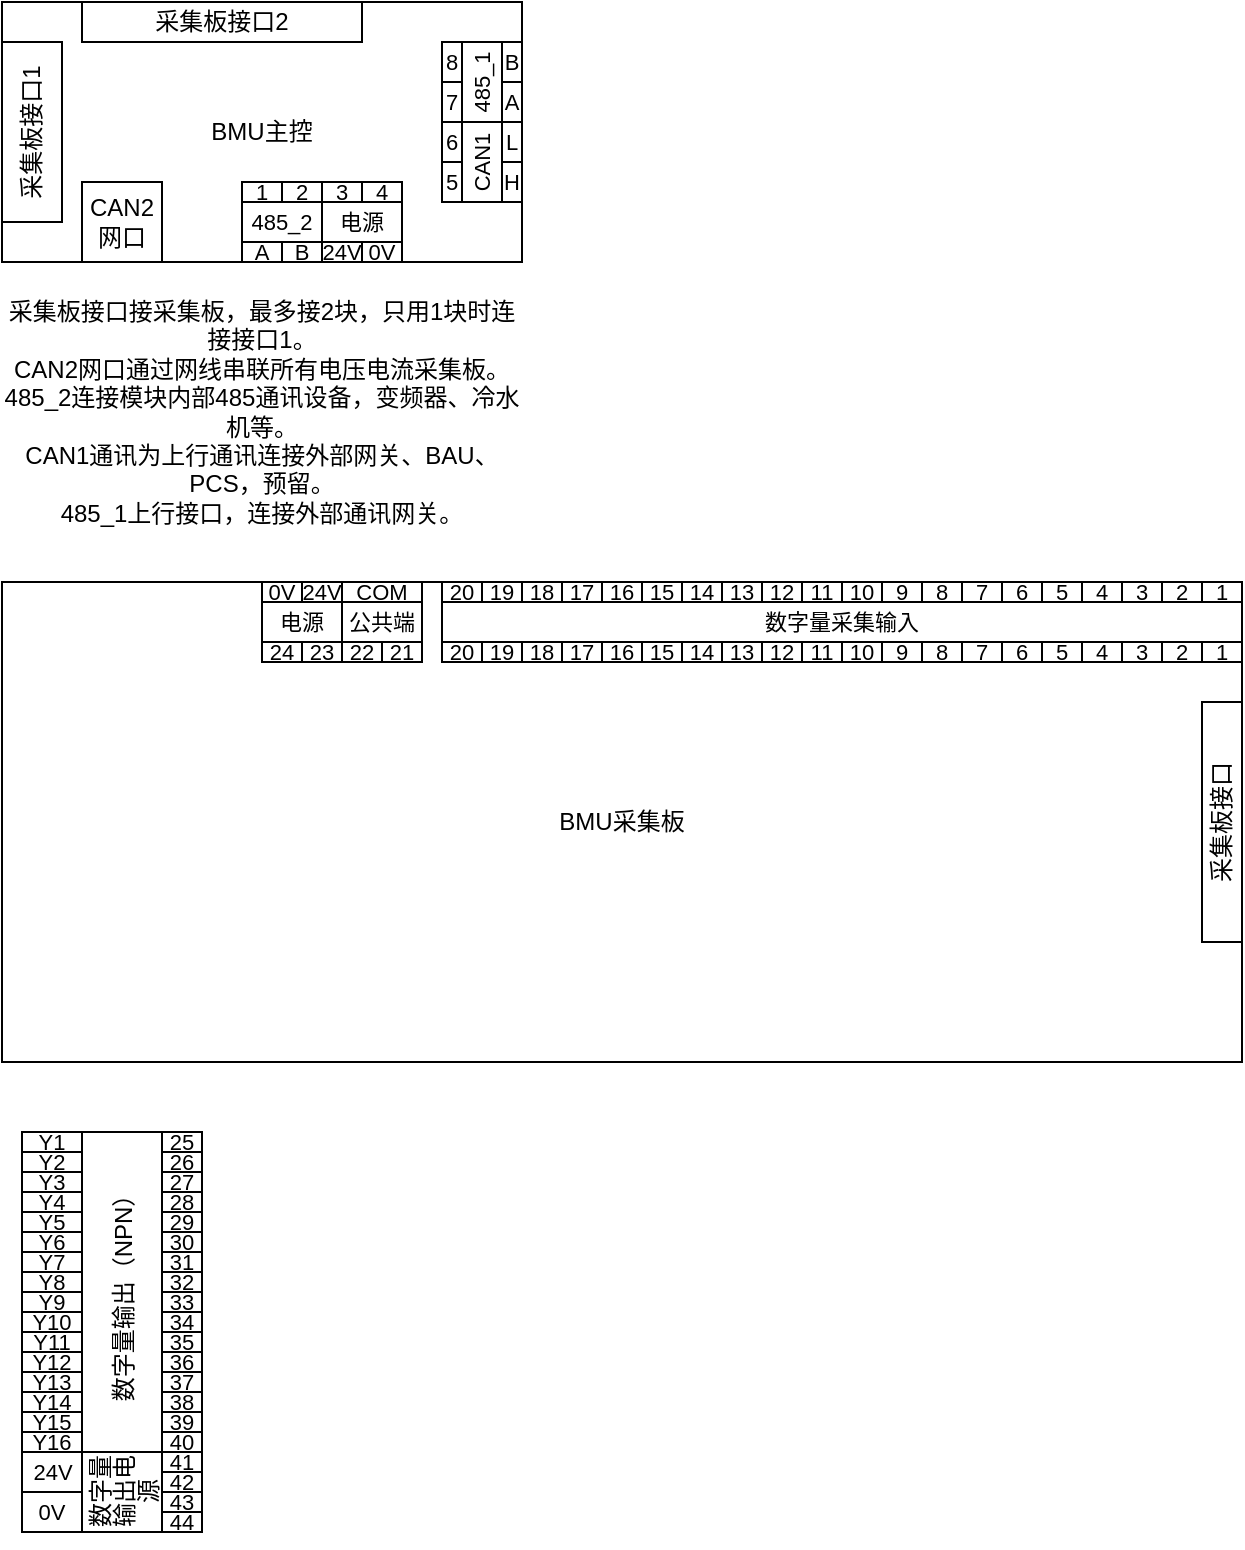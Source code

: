 <mxfile version="21.6.8" type="github">
  <diagram name="第 1 页" id="vHNizKL9Y82_c_2R3YAB">
    <mxGraphModel dx="328" dy="174" grid="1" gridSize="10" guides="1" tooltips="1" connect="1" arrows="1" fold="1" page="1" pageScale="1" pageWidth="827" pageHeight="1169" math="0" shadow="0">
      <root>
        <mxCell id="0" />
        <mxCell id="1" parent="0" />
        <mxCell id="wkE--7n2eSdFaFKRiEd0-43" value="BMU采集板" style="rounded=0;whiteSpace=wrap;html=1;" vertex="1" parent="1">
          <mxGeometry x="30" y="310" width="620" height="240" as="geometry" />
        </mxCell>
        <mxCell id="wkE--7n2eSdFaFKRiEd0-44" value="采集板接口" style="rounded=0;whiteSpace=wrap;html=1;verticalAlign=middle;horizontal=0;align=center;fontFamily=Helvetica;" vertex="1" parent="1">
          <mxGeometry x="630" y="370" width="20" height="120" as="geometry" />
        </mxCell>
        <mxCell id="wkE--7n2eSdFaFKRiEd0-46" value="&lt;p style=&quot;line-height: 100%;&quot;&gt;&lt;font style=&quot;font-size: 11px;&quot;&gt;1&lt;/font&gt;&lt;/p&gt;" style="rounded=0;whiteSpace=wrap;html=1;fontSize=8;" vertex="1" parent="1">
          <mxGeometry x="630" y="340" width="20" height="10" as="geometry" />
        </mxCell>
        <mxCell id="wkE--7n2eSdFaFKRiEd0-48" value="&lt;p style=&quot;line-height: 100%;&quot;&gt;&lt;font style=&quot;font-size: 11px;&quot;&gt;2&lt;/font&gt;&lt;/p&gt;" style="rounded=0;whiteSpace=wrap;html=1;fontSize=8;" vertex="1" parent="1">
          <mxGeometry x="610" y="340" width="20" height="10" as="geometry" />
        </mxCell>
        <mxCell id="wkE--7n2eSdFaFKRiEd0-51" value="&lt;p style=&quot;line-height: 100%;&quot;&gt;&lt;font style=&quot;font-size: 11px;&quot;&gt;3&lt;/font&gt;&lt;/p&gt;" style="rounded=0;whiteSpace=wrap;html=1;fontSize=8;" vertex="1" parent="1">
          <mxGeometry x="590" y="340" width="20" height="10" as="geometry" />
        </mxCell>
        <mxCell id="wkE--7n2eSdFaFKRiEd0-53" value="&lt;p style=&quot;line-height: 100%;&quot;&gt;&lt;font style=&quot;font-size: 11px;&quot;&gt;4&lt;/font&gt;&lt;/p&gt;" style="rounded=0;whiteSpace=wrap;html=1;fontSize=8;" vertex="1" parent="1">
          <mxGeometry x="570" y="340" width="20" height="10" as="geometry" />
        </mxCell>
        <mxCell id="wkE--7n2eSdFaFKRiEd0-56" value="&lt;p style=&quot;line-height: 100%;&quot;&gt;&lt;font style=&quot;font-size: 11px;&quot;&gt;数字量采集输入&lt;/font&gt;&lt;/p&gt;" style="rounded=0;whiteSpace=wrap;html=1;fontSize=8;" vertex="1" parent="1">
          <mxGeometry x="250" y="320" width="400" height="20" as="geometry" />
        </mxCell>
        <mxCell id="wkE--7n2eSdFaFKRiEd0-57" value="&lt;p style=&quot;line-height: 100%;&quot;&gt;&lt;font style=&quot;font-size: 11px;&quot;&gt;5&lt;/font&gt;&lt;/p&gt;" style="rounded=0;whiteSpace=wrap;html=1;fontSize=8;" vertex="1" parent="1">
          <mxGeometry x="550" y="340" width="20" height="10" as="geometry" />
        </mxCell>
        <mxCell id="wkE--7n2eSdFaFKRiEd0-58" value="&lt;p style=&quot;line-height: 100%;&quot;&gt;&lt;font style=&quot;font-size: 11px;&quot;&gt;6&lt;/font&gt;&lt;/p&gt;" style="rounded=0;whiteSpace=wrap;html=1;fontSize=8;" vertex="1" parent="1">
          <mxGeometry x="530" y="340" width="20" height="10" as="geometry" />
        </mxCell>
        <mxCell id="wkE--7n2eSdFaFKRiEd0-59" value="&lt;p style=&quot;line-height: 100%;&quot;&gt;&lt;font style=&quot;font-size: 11px;&quot;&gt;7&lt;/font&gt;&lt;/p&gt;" style="rounded=0;whiteSpace=wrap;html=1;fontSize=8;" vertex="1" parent="1">
          <mxGeometry x="510" y="340" width="20" height="10" as="geometry" />
        </mxCell>
        <mxCell id="wkE--7n2eSdFaFKRiEd0-60" value="&lt;p style=&quot;line-height: 100%;&quot;&gt;&lt;font style=&quot;font-size: 11px;&quot;&gt;8&lt;/font&gt;&lt;/p&gt;" style="rounded=0;whiteSpace=wrap;html=1;fontSize=8;" vertex="1" parent="1">
          <mxGeometry x="490" y="340" width="20" height="10" as="geometry" />
        </mxCell>
        <mxCell id="wkE--7n2eSdFaFKRiEd0-61" value="&lt;p style=&quot;line-height: 100%;&quot;&gt;&lt;font style=&quot;font-size: 11px;&quot;&gt;9&lt;/font&gt;&lt;/p&gt;" style="rounded=0;whiteSpace=wrap;html=1;fontSize=8;" vertex="1" parent="1">
          <mxGeometry x="470" y="340" width="20" height="10" as="geometry" />
        </mxCell>
        <mxCell id="wkE--7n2eSdFaFKRiEd0-62" value="&lt;p style=&quot;line-height: 100%;&quot;&gt;&lt;font style=&quot;font-size: 11px;&quot;&gt;10&lt;/font&gt;&lt;/p&gt;" style="rounded=0;whiteSpace=wrap;html=1;fontSize=8;" vertex="1" parent="1">
          <mxGeometry x="450" y="340" width="20" height="10" as="geometry" />
        </mxCell>
        <mxCell id="wkE--7n2eSdFaFKRiEd0-63" value="&lt;p style=&quot;line-height: 100%;&quot;&gt;&lt;font style=&quot;font-size: 11px;&quot;&gt;11&lt;/font&gt;&lt;/p&gt;" style="rounded=0;whiteSpace=wrap;html=1;fontSize=8;" vertex="1" parent="1">
          <mxGeometry x="430" y="340" width="20" height="10" as="geometry" />
        </mxCell>
        <mxCell id="wkE--7n2eSdFaFKRiEd0-64" value="&lt;p style=&quot;line-height: 100%;&quot;&gt;&lt;font style=&quot;font-size: 11px;&quot;&gt;12&lt;/font&gt;&lt;/p&gt;" style="rounded=0;whiteSpace=wrap;html=1;fontSize=8;" vertex="1" parent="1">
          <mxGeometry x="410" y="340" width="20" height="10" as="geometry" />
        </mxCell>
        <mxCell id="wkE--7n2eSdFaFKRiEd0-65" value="&lt;p style=&quot;line-height: 100%;&quot;&gt;&lt;font style=&quot;font-size: 11px;&quot;&gt;13&lt;/font&gt;&lt;/p&gt;" style="rounded=0;whiteSpace=wrap;html=1;fontSize=8;" vertex="1" parent="1">
          <mxGeometry x="390" y="340" width="20" height="10" as="geometry" />
        </mxCell>
        <mxCell id="wkE--7n2eSdFaFKRiEd0-66" value="&lt;p style=&quot;line-height: 100%;&quot;&gt;&lt;font style=&quot;font-size: 11px;&quot;&gt;14&lt;/font&gt;&lt;/p&gt;" style="rounded=0;whiteSpace=wrap;html=1;fontSize=8;" vertex="1" parent="1">
          <mxGeometry x="370" y="340" width="20" height="10" as="geometry" />
        </mxCell>
        <mxCell id="wkE--7n2eSdFaFKRiEd0-67" value="&lt;p style=&quot;line-height: 100%;&quot;&gt;&lt;font style=&quot;font-size: 11px;&quot;&gt;15&lt;/font&gt;&lt;/p&gt;" style="rounded=0;whiteSpace=wrap;html=1;fontSize=8;" vertex="1" parent="1">
          <mxGeometry x="350" y="340" width="20" height="10" as="geometry" />
        </mxCell>
        <mxCell id="wkE--7n2eSdFaFKRiEd0-68" value="&lt;p style=&quot;line-height: 100%;&quot;&gt;&lt;font style=&quot;font-size: 11px;&quot;&gt;16&lt;/font&gt;&lt;/p&gt;" style="rounded=0;whiteSpace=wrap;html=1;fontSize=8;" vertex="1" parent="1">
          <mxGeometry x="330" y="340" width="20" height="10" as="geometry" />
        </mxCell>
        <mxCell id="wkE--7n2eSdFaFKRiEd0-69" value="&lt;p style=&quot;line-height: 100%;&quot;&gt;&lt;font style=&quot;font-size: 11px;&quot;&gt;17&lt;/font&gt;&lt;/p&gt;" style="rounded=0;whiteSpace=wrap;html=1;fontSize=8;" vertex="1" parent="1">
          <mxGeometry x="310" y="340" width="20" height="10" as="geometry" />
        </mxCell>
        <mxCell id="wkE--7n2eSdFaFKRiEd0-70" value="&lt;p style=&quot;line-height: 100%;&quot;&gt;&lt;font style=&quot;font-size: 11px;&quot;&gt;18&lt;/font&gt;&lt;/p&gt;" style="rounded=0;whiteSpace=wrap;html=1;fontSize=8;" vertex="1" parent="1">
          <mxGeometry x="290" y="340" width="20" height="10" as="geometry" />
        </mxCell>
        <mxCell id="wkE--7n2eSdFaFKRiEd0-71" value="&lt;p style=&quot;line-height: 100%;&quot;&gt;&lt;font style=&quot;font-size: 11px;&quot;&gt;19&lt;/font&gt;&lt;/p&gt;" style="rounded=0;whiteSpace=wrap;html=1;fontSize=8;" vertex="1" parent="1">
          <mxGeometry x="270" y="340" width="20" height="10" as="geometry" />
        </mxCell>
        <mxCell id="wkE--7n2eSdFaFKRiEd0-72" value="&lt;p style=&quot;line-height: 100%;&quot;&gt;&lt;font style=&quot;font-size: 11px;&quot;&gt;20&lt;/font&gt;&lt;/p&gt;" style="rounded=0;whiteSpace=wrap;html=1;fontSize=8;" vertex="1" parent="1">
          <mxGeometry x="250" y="340" width="20" height="10" as="geometry" />
        </mxCell>
        <mxCell id="wkE--7n2eSdFaFKRiEd0-76" value="&lt;p style=&quot;line-height: 100%;&quot;&gt;&lt;font style=&quot;font-size: 11px;&quot;&gt;1&lt;/font&gt;&lt;/p&gt;" style="rounded=0;whiteSpace=wrap;html=1;fontSize=8;" vertex="1" parent="1">
          <mxGeometry x="630" y="310" width="20" height="10" as="geometry" />
        </mxCell>
        <mxCell id="wkE--7n2eSdFaFKRiEd0-77" value="&lt;p style=&quot;line-height: 100%;&quot;&gt;&lt;font style=&quot;font-size: 11px;&quot;&gt;2&lt;/font&gt;&lt;/p&gt;" style="rounded=0;whiteSpace=wrap;html=1;fontSize=8;" vertex="1" parent="1">
          <mxGeometry x="610" y="310" width="20" height="10" as="geometry" />
        </mxCell>
        <mxCell id="wkE--7n2eSdFaFKRiEd0-78" value="&lt;p style=&quot;line-height: 100%;&quot;&gt;&lt;font style=&quot;font-size: 11px;&quot;&gt;3&lt;/font&gt;&lt;/p&gt;" style="rounded=0;whiteSpace=wrap;html=1;fontSize=8;" vertex="1" parent="1">
          <mxGeometry x="590" y="310" width="20" height="10" as="geometry" />
        </mxCell>
        <mxCell id="wkE--7n2eSdFaFKRiEd0-79" value="&lt;p style=&quot;line-height: 100%;&quot;&gt;&lt;font style=&quot;font-size: 11px;&quot;&gt;4&lt;/font&gt;&lt;/p&gt;" style="rounded=0;whiteSpace=wrap;html=1;fontSize=8;" vertex="1" parent="1">
          <mxGeometry x="570" y="310" width="20" height="10" as="geometry" />
        </mxCell>
        <mxCell id="wkE--7n2eSdFaFKRiEd0-80" value="&lt;p style=&quot;line-height: 100%;&quot;&gt;&lt;font style=&quot;font-size: 11px;&quot;&gt;5&lt;/font&gt;&lt;/p&gt;" style="rounded=0;whiteSpace=wrap;html=1;fontSize=8;" vertex="1" parent="1">
          <mxGeometry x="550" y="310" width="20" height="10" as="geometry" />
        </mxCell>
        <mxCell id="wkE--7n2eSdFaFKRiEd0-81" value="&lt;p style=&quot;line-height: 100%;&quot;&gt;&lt;font style=&quot;font-size: 11px;&quot;&gt;6&lt;/font&gt;&lt;/p&gt;" style="rounded=0;whiteSpace=wrap;html=1;fontSize=8;" vertex="1" parent="1">
          <mxGeometry x="530" y="310" width="20" height="10" as="geometry" />
        </mxCell>
        <mxCell id="wkE--7n2eSdFaFKRiEd0-82" value="&lt;p style=&quot;line-height: 100%;&quot;&gt;&lt;font style=&quot;font-size: 11px;&quot;&gt;7&lt;/font&gt;&lt;/p&gt;" style="rounded=0;whiteSpace=wrap;html=1;fontSize=8;" vertex="1" parent="1">
          <mxGeometry x="510" y="310" width="20" height="10" as="geometry" />
        </mxCell>
        <mxCell id="wkE--7n2eSdFaFKRiEd0-83" value="&lt;p style=&quot;line-height: 100%;&quot;&gt;&lt;font style=&quot;font-size: 11px;&quot;&gt;8&lt;/font&gt;&lt;/p&gt;" style="rounded=0;whiteSpace=wrap;html=1;fontSize=8;" vertex="1" parent="1">
          <mxGeometry x="490" y="310" width="20" height="10" as="geometry" />
        </mxCell>
        <mxCell id="wkE--7n2eSdFaFKRiEd0-84" value="&lt;p style=&quot;line-height: 100%;&quot;&gt;&lt;font style=&quot;font-size: 11px;&quot;&gt;9&lt;/font&gt;&lt;/p&gt;" style="rounded=0;whiteSpace=wrap;html=1;fontSize=8;" vertex="1" parent="1">
          <mxGeometry x="470" y="310" width="20" height="10" as="geometry" />
        </mxCell>
        <mxCell id="wkE--7n2eSdFaFKRiEd0-85" value="&lt;p style=&quot;line-height: 100%;&quot;&gt;&lt;font style=&quot;font-size: 11px;&quot;&gt;10&lt;/font&gt;&lt;/p&gt;" style="rounded=0;whiteSpace=wrap;html=1;fontSize=8;" vertex="1" parent="1">
          <mxGeometry x="450" y="310" width="20" height="10" as="geometry" />
        </mxCell>
        <mxCell id="wkE--7n2eSdFaFKRiEd0-86" value="&lt;p style=&quot;line-height: 100%;&quot;&gt;&lt;font style=&quot;font-size: 11px;&quot;&gt;11&lt;/font&gt;&lt;/p&gt;" style="rounded=0;whiteSpace=wrap;html=1;fontSize=8;" vertex="1" parent="1">
          <mxGeometry x="430" y="310" width="20" height="10" as="geometry" />
        </mxCell>
        <mxCell id="wkE--7n2eSdFaFKRiEd0-87" value="&lt;p style=&quot;line-height: 100%;&quot;&gt;&lt;font style=&quot;font-size: 11px;&quot;&gt;12&lt;/font&gt;&lt;/p&gt;" style="rounded=0;whiteSpace=wrap;html=1;fontSize=8;" vertex="1" parent="1">
          <mxGeometry x="410" y="310" width="20" height="10" as="geometry" />
        </mxCell>
        <mxCell id="wkE--7n2eSdFaFKRiEd0-88" value="&lt;p style=&quot;line-height: 100%;&quot;&gt;&lt;font style=&quot;font-size: 11px;&quot;&gt;13&lt;/font&gt;&lt;/p&gt;" style="rounded=0;whiteSpace=wrap;html=1;fontSize=8;" vertex="1" parent="1">
          <mxGeometry x="390" y="310" width="20" height="10" as="geometry" />
        </mxCell>
        <mxCell id="wkE--7n2eSdFaFKRiEd0-89" value="&lt;p style=&quot;line-height: 100%;&quot;&gt;&lt;font style=&quot;font-size: 11px;&quot;&gt;14&lt;/font&gt;&lt;/p&gt;" style="rounded=0;whiteSpace=wrap;html=1;fontSize=8;" vertex="1" parent="1">
          <mxGeometry x="370" y="310" width="20" height="10" as="geometry" />
        </mxCell>
        <mxCell id="wkE--7n2eSdFaFKRiEd0-90" value="&lt;p style=&quot;line-height: 100%;&quot;&gt;&lt;font style=&quot;font-size: 11px;&quot;&gt;15&lt;/font&gt;&lt;/p&gt;" style="rounded=0;whiteSpace=wrap;html=1;fontSize=8;" vertex="1" parent="1">
          <mxGeometry x="350" y="310" width="20" height="10" as="geometry" />
        </mxCell>
        <mxCell id="wkE--7n2eSdFaFKRiEd0-91" value="&lt;p style=&quot;line-height: 100%;&quot;&gt;&lt;font style=&quot;font-size: 11px;&quot;&gt;16&lt;/font&gt;&lt;/p&gt;" style="rounded=0;whiteSpace=wrap;html=1;fontSize=8;" vertex="1" parent="1">
          <mxGeometry x="330" y="310" width="20" height="10" as="geometry" />
        </mxCell>
        <mxCell id="wkE--7n2eSdFaFKRiEd0-92" value="&lt;p style=&quot;line-height: 100%;&quot;&gt;&lt;font style=&quot;font-size: 11px;&quot;&gt;17&lt;/font&gt;&lt;/p&gt;" style="rounded=0;whiteSpace=wrap;html=1;fontSize=8;" vertex="1" parent="1">
          <mxGeometry x="310" y="310" width="20" height="10" as="geometry" />
        </mxCell>
        <mxCell id="wkE--7n2eSdFaFKRiEd0-93" value="&lt;p style=&quot;line-height: 100%;&quot;&gt;&lt;font style=&quot;font-size: 11px;&quot;&gt;18&lt;/font&gt;&lt;/p&gt;" style="rounded=0;whiteSpace=wrap;html=1;fontSize=8;" vertex="1" parent="1">
          <mxGeometry x="290" y="310" width="20" height="10" as="geometry" />
        </mxCell>
        <mxCell id="wkE--7n2eSdFaFKRiEd0-94" value="&lt;p style=&quot;line-height: 100%;&quot;&gt;&lt;font style=&quot;font-size: 11px;&quot;&gt;19&lt;/font&gt;&lt;/p&gt;" style="rounded=0;whiteSpace=wrap;html=1;fontSize=8;" vertex="1" parent="1">
          <mxGeometry x="270" y="310" width="20" height="10" as="geometry" />
        </mxCell>
        <mxCell id="wkE--7n2eSdFaFKRiEd0-95" value="&lt;p style=&quot;line-height: 100%;&quot;&gt;&lt;font style=&quot;font-size: 11px;&quot;&gt;20&lt;/font&gt;&lt;/p&gt;" style="rounded=0;whiteSpace=wrap;html=1;fontSize=8;" vertex="1" parent="1">
          <mxGeometry x="250" y="310" width="20" height="10" as="geometry" />
        </mxCell>
        <mxCell id="wkE--7n2eSdFaFKRiEd0-96" value="&lt;p style=&quot;line-height: 100%;&quot;&gt;&lt;font style=&quot;font-size: 11px;&quot;&gt;21&lt;/font&gt;&lt;/p&gt;" style="rounded=0;whiteSpace=wrap;html=1;fontSize=8;" vertex="1" parent="1">
          <mxGeometry x="220" y="340" width="20" height="10" as="geometry" />
        </mxCell>
        <mxCell id="wkE--7n2eSdFaFKRiEd0-97" value="&lt;p style=&quot;line-height: 100%;&quot;&gt;&lt;font style=&quot;font-size: 11px;&quot;&gt;22&lt;/font&gt;&lt;/p&gt;" style="rounded=0;whiteSpace=wrap;html=1;fontSize=8;" vertex="1" parent="1">
          <mxGeometry x="200" y="340" width="20" height="10" as="geometry" />
        </mxCell>
        <mxCell id="wkE--7n2eSdFaFKRiEd0-98" value="&lt;p style=&quot;line-height: 100%;&quot;&gt;&lt;font style=&quot;font-size: 11px;&quot;&gt;23&lt;/font&gt;&lt;/p&gt;" style="rounded=0;whiteSpace=wrap;html=1;fontSize=8;" vertex="1" parent="1">
          <mxGeometry x="180" y="340" width="20" height="10" as="geometry" />
        </mxCell>
        <mxCell id="wkE--7n2eSdFaFKRiEd0-99" value="&lt;p style=&quot;line-height: 100%;&quot;&gt;&lt;font style=&quot;font-size: 11px;&quot;&gt;24&lt;/font&gt;&lt;/p&gt;" style="rounded=0;whiteSpace=wrap;html=1;fontSize=8;" vertex="1" parent="1">
          <mxGeometry x="160" y="340" width="20" height="10" as="geometry" />
        </mxCell>
        <mxCell id="wkE--7n2eSdFaFKRiEd0-100" value="&lt;p style=&quot;line-height: 100%;&quot;&gt;&lt;font style=&quot;font-size: 11px;&quot;&gt;公共端&lt;/font&gt;&lt;/p&gt;" style="rounded=0;whiteSpace=wrap;html=1;fontSize=8;" vertex="1" parent="1">
          <mxGeometry x="200" y="320" width="40" height="20" as="geometry" />
        </mxCell>
        <mxCell id="wkE--7n2eSdFaFKRiEd0-101" value="&lt;p style=&quot;line-height: 100%;&quot;&gt;&lt;span style=&quot;font-size: 11px;&quot;&gt;COM&lt;/span&gt;&lt;/p&gt;" style="rounded=0;whiteSpace=wrap;html=1;fontSize=8;" vertex="1" parent="1">
          <mxGeometry x="200" y="310" width="40" height="10" as="geometry" />
        </mxCell>
        <mxCell id="wkE--7n2eSdFaFKRiEd0-102" value="&lt;p style=&quot;line-height: 100%;&quot;&gt;&lt;font style=&quot;font-size: 11px;&quot;&gt;电源&lt;/font&gt;&lt;/p&gt;" style="rounded=0;whiteSpace=wrap;html=1;fontSize=8;" vertex="1" parent="1">
          <mxGeometry x="160" y="320" width="40" height="20" as="geometry" />
        </mxCell>
        <mxCell id="wkE--7n2eSdFaFKRiEd0-103" value="&lt;p style=&quot;line-height: 100%;&quot;&gt;&lt;font style=&quot;font-size: 11px;&quot;&gt;24V&lt;/font&gt;&lt;/p&gt;" style="rounded=0;whiteSpace=wrap;html=1;fontSize=8;" vertex="1" parent="1">
          <mxGeometry x="180" y="310" width="20" height="10" as="geometry" />
        </mxCell>
        <mxCell id="wkE--7n2eSdFaFKRiEd0-104" value="&lt;p style=&quot;line-height: 100%;&quot;&gt;&lt;font style=&quot;font-size: 11px;&quot;&gt;0V&lt;/font&gt;&lt;/p&gt;" style="rounded=0;whiteSpace=wrap;html=1;fontSize=8;" vertex="1" parent="1">
          <mxGeometry x="160" y="310" width="20" height="10" as="geometry" />
        </mxCell>
        <mxCell id="wkE--7n2eSdFaFKRiEd0-106" value="BMU主控" style="rounded=0;whiteSpace=wrap;html=1;" vertex="1" parent="1">
          <mxGeometry x="30" y="20" width="260" height="130" as="geometry" />
        </mxCell>
        <mxCell id="wkE--7n2eSdFaFKRiEd0-107" value="采集板接口1" style="rounded=0;whiteSpace=wrap;html=1;verticalAlign=middle;horizontal=0;align=center;fontFamily=Helvetica;" vertex="1" parent="1">
          <mxGeometry x="30" y="40" width="30" height="90" as="geometry" />
        </mxCell>
        <mxCell id="wkE--7n2eSdFaFKRiEd0-108" value="采集板接口2" style="rounded=0;whiteSpace=wrap;html=1;" vertex="1" parent="1">
          <mxGeometry x="70" y="20" width="140" height="20" as="geometry" />
        </mxCell>
        <mxCell id="wkE--7n2eSdFaFKRiEd0-109" value="" style="group" vertex="1" connectable="0" parent="1">
          <mxGeometry x="150" y="110" width="80" height="40" as="geometry" />
        </mxCell>
        <mxCell id="wkE--7n2eSdFaFKRiEd0-110" value="&lt;p style=&quot;line-height: 100%;&quot;&gt;&lt;font style=&quot;font-size: 11px;&quot;&gt;1&lt;/font&gt;&lt;/p&gt;" style="rounded=0;whiteSpace=wrap;html=1;fontSize=8;" vertex="1" parent="wkE--7n2eSdFaFKRiEd0-109">
          <mxGeometry width="20" height="10" as="geometry" />
        </mxCell>
        <mxCell id="wkE--7n2eSdFaFKRiEd0-111" value="&lt;p style=&quot;line-height: 100%;&quot;&gt;&lt;span style=&quot;font-size: 11px;&quot;&gt;485_2&lt;/span&gt;&lt;/p&gt;" style="rounded=0;whiteSpace=wrap;html=1;fontSize=8;horizontal=1;" vertex="1" parent="wkE--7n2eSdFaFKRiEd0-109">
          <mxGeometry y="10" width="40" height="20" as="geometry" />
        </mxCell>
        <mxCell id="wkE--7n2eSdFaFKRiEd0-112" value="&lt;p style=&quot;line-height: 100%;&quot;&gt;&lt;font style=&quot;font-size: 11px;&quot;&gt;2&lt;/font&gt;&lt;/p&gt;" style="rounded=0;whiteSpace=wrap;html=1;fontSize=8;" vertex="1" parent="wkE--7n2eSdFaFKRiEd0-109">
          <mxGeometry x="20" width="20" height="10" as="geometry" />
        </mxCell>
        <mxCell id="wkE--7n2eSdFaFKRiEd0-113" value="&lt;p style=&quot;line-height: 100%;&quot;&gt;&lt;font style=&quot;font-size: 11px;&quot;&gt;A&lt;/font&gt;&lt;/p&gt;" style="rounded=0;whiteSpace=wrap;html=1;fontSize=8;" vertex="1" parent="wkE--7n2eSdFaFKRiEd0-109">
          <mxGeometry y="30" width="20" height="10" as="geometry" />
        </mxCell>
        <mxCell id="wkE--7n2eSdFaFKRiEd0-114" value="&lt;p style=&quot;line-height: 100%;&quot;&gt;&lt;font style=&quot;font-size: 11px;&quot;&gt;B&lt;/font&gt;&lt;/p&gt;" style="rounded=0;whiteSpace=wrap;html=1;fontSize=8;" vertex="1" parent="wkE--7n2eSdFaFKRiEd0-109">
          <mxGeometry x="20" y="30" width="20" height="10" as="geometry" />
        </mxCell>
        <mxCell id="wkE--7n2eSdFaFKRiEd0-115" value="&lt;p style=&quot;line-height: 100%;&quot;&gt;&lt;font style=&quot;font-size: 11px;&quot;&gt;3&lt;/font&gt;&lt;/p&gt;" style="rounded=0;whiteSpace=wrap;html=1;fontSize=8;" vertex="1" parent="wkE--7n2eSdFaFKRiEd0-109">
          <mxGeometry x="40" width="20" height="10" as="geometry" />
        </mxCell>
        <mxCell id="wkE--7n2eSdFaFKRiEd0-116" value="电源" style="rounded=0;whiteSpace=wrap;fontSize=11;horizontal=1;html=1;fillStyle=auto;gradientColor=none;" vertex="1" parent="wkE--7n2eSdFaFKRiEd0-109">
          <mxGeometry x="40" y="10" width="40" height="20" as="geometry" />
        </mxCell>
        <mxCell id="wkE--7n2eSdFaFKRiEd0-117" value="&lt;p style=&quot;line-height: 100%;&quot;&gt;&lt;font style=&quot;font-size: 11px;&quot;&gt;4&lt;/font&gt;&lt;/p&gt;" style="rounded=0;whiteSpace=wrap;html=1;fontSize=8;" vertex="1" parent="wkE--7n2eSdFaFKRiEd0-109">
          <mxGeometry x="60" width="20" height="10" as="geometry" />
        </mxCell>
        <mxCell id="wkE--7n2eSdFaFKRiEd0-118" value="&lt;p style=&quot;line-height: 100%;&quot;&gt;&lt;font style=&quot;font-size: 11px;&quot;&gt;24V&lt;/font&gt;&lt;/p&gt;" style="rounded=0;whiteSpace=wrap;html=1;fontSize=8;" vertex="1" parent="wkE--7n2eSdFaFKRiEd0-109">
          <mxGeometry x="40" y="30" width="20" height="10" as="geometry" />
        </mxCell>
        <mxCell id="wkE--7n2eSdFaFKRiEd0-119" value="&lt;p style=&quot;line-height: 100%;&quot;&gt;&lt;font style=&quot;font-size: 11px;&quot;&gt;0V&lt;/font&gt;&lt;/p&gt;" style="rounded=0;whiteSpace=wrap;html=1;fontSize=8;" vertex="1" parent="wkE--7n2eSdFaFKRiEd0-109">
          <mxGeometry x="60" y="30" width="20" height="10" as="geometry" />
        </mxCell>
        <mxCell id="wkE--7n2eSdFaFKRiEd0-120" value="" style="group" vertex="1" connectable="0" parent="1">
          <mxGeometry x="250" y="40" width="40" height="80" as="geometry" />
        </mxCell>
        <mxCell id="wkE--7n2eSdFaFKRiEd0-121" value="&lt;p style=&quot;line-height: 100%;&quot;&gt;&lt;font style=&quot;font-size: 11px;&quot;&gt;5&lt;/font&gt;&lt;/p&gt;" style="rounded=0;whiteSpace=wrap;html=1;fontSize=8;" vertex="1" parent="wkE--7n2eSdFaFKRiEd0-120">
          <mxGeometry y="60" width="10" height="20" as="geometry" />
        </mxCell>
        <mxCell id="wkE--7n2eSdFaFKRiEd0-122" value="&lt;p style=&quot;line-height: 100%;&quot;&gt;&lt;span style=&quot;font-size: 11px;&quot;&gt;CAN1&lt;/span&gt;&lt;/p&gt;" style="rounded=0;whiteSpace=wrap;html=1;fontSize=8;horizontal=0;" vertex="1" parent="wkE--7n2eSdFaFKRiEd0-120">
          <mxGeometry x="10" y="40" width="20" height="40" as="geometry" />
        </mxCell>
        <mxCell id="wkE--7n2eSdFaFKRiEd0-123" value="&lt;p style=&quot;line-height: 100%;&quot;&gt;&lt;font style=&quot;font-size: 11px;&quot;&gt;6&lt;/font&gt;&lt;/p&gt;" style="rounded=0;whiteSpace=wrap;html=1;fontSize=8;" vertex="1" parent="wkE--7n2eSdFaFKRiEd0-120">
          <mxGeometry y="40" width="10" height="20" as="geometry" />
        </mxCell>
        <mxCell id="wkE--7n2eSdFaFKRiEd0-124" value="&lt;p style=&quot;line-height: 100%;&quot;&gt;&lt;span style=&quot;font-size: 11px;&quot;&gt;H&lt;/span&gt;&lt;/p&gt;" style="rounded=0;whiteSpace=wrap;html=1;fontSize=8;" vertex="1" parent="wkE--7n2eSdFaFKRiEd0-120">
          <mxGeometry x="30" y="60" width="10" height="20" as="geometry" />
        </mxCell>
        <mxCell id="wkE--7n2eSdFaFKRiEd0-125" value="&lt;p style=&quot;line-height: 100%;&quot;&gt;&lt;span style=&quot;font-size: 11px;&quot;&gt;L&lt;/span&gt;&lt;/p&gt;" style="rounded=0;whiteSpace=wrap;html=1;fontSize=8;" vertex="1" parent="wkE--7n2eSdFaFKRiEd0-120">
          <mxGeometry x="30" y="40" width="10" height="20" as="geometry" />
        </mxCell>
        <mxCell id="wkE--7n2eSdFaFKRiEd0-126" value="&lt;p style=&quot;line-height: 100%;&quot;&gt;&lt;font style=&quot;font-size: 11px;&quot;&gt;7&lt;/font&gt;&lt;/p&gt;" style="rounded=0;whiteSpace=wrap;html=1;fontSize=8;" vertex="1" parent="wkE--7n2eSdFaFKRiEd0-120">
          <mxGeometry y="20" width="10" height="20" as="geometry" />
        </mxCell>
        <mxCell id="wkE--7n2eSdFaFKRiEd0-127" value="&lt;p style=&quot;line-height: 100%;&quot;&gt;&lt;span style=&quot;font-size: 11px;&quot;&gt;485_1&lt;/span&gt;&lt;/p&gt;" style="rounded=0;whiteSpace=wrap;html=1;fontSize=8;horizontal=0;" vertex="1" parent="wkE--7n2eSdFaFKRiEd0-120">
          <mxGeometry x="10" width="20" height="40" as="geometry" />
        </mxCell>
        <mxCell id="wkE--7n2eSdFaFKRiEd0-128" value="&lt;p style=&quot;line-height: 100%;&quot;&gt;&lt;font style=&quot;font-size: 11px;&quot;&gt;8&lt;/font&gt;&lt;/p&gt;" style="rounded=0;whiteSpace=wrap;html=1;fontSize=8;" vertex="1" parent="wkE--7n2eSdFaFKRiEd0-120">
          <mxGeometry width="10" height="20" as="geometry" />
        </mxCell>
        <mxCell id="wkE--7n2eSdFaFKRiEd0-129" value="&lt;p style=&quot;line-height: 100%;&quot;&gt;&lt;span style=&quot;font-size: 11px;&quot;&gt;A&lt;/span&gt;&lt;/p&gt;" style="rounded=0;whiteSpace=wrap;html=1;fontSize=8;" vertex="1" parent="wkE--7n2eSdFaFKRiEd0-120">
          <mxGeometry x="30" y="20" width="10" height="20" as="geometry" />
        </mxCell>
        <mxCell id="wkE--7n2eSdFaFKRiEd0-130" value="&lt;p style=&quot;line-height: 100%;&quot;&gt;&lt;span style=&quot;font-size: 11px;&quot;&gt;B&lt;/span&gt;&lt;/p&gt;" style="rounded=0;whiteSpace=wrap;html=1;fontSize=8;" vertex="1" parent="wkE--7n2eSdFaFKRiEd0-120">
          <mxGeometry x="30" width="10" height="20" as="geometry" />
        </mxCell>
        <mxCell id="wkE--7n2eSdFaFKRiEd0-131" value="CAN2&lt;br&gt;网口" style="rounded=0;whiteSpace=wrap;html=1;verticalAlign=middle;horizontal=1;align=center;fontFamily=Helvetica;" vertex="1" parent="1">
          <mxGeometry x="70" y="110" width="40" height="40" as="geometry" />
        </mxCell>
        <mxCell id="wkE--7n2eSdFaFKRiEd0-132" value="采集板接口接采集板，最多接2块，只用1块时连接接口1。&lt;br&gt;CAN2网口通过网线串联所有电压电流采集板。&lt;br&gt;485_2连接模块内部485通讯设备，变频器、冷水机等。&lt;br&gt;CAN1通讯为上行通讯连接外部网关、BAU、PCS，预留。&lt;br&gt;485_1上行接口，连接外部通讯网关。" style="text;strokeColor=none;align=center;fillColor=none;html=1;verticalAlign=middle;whiteSpace=wrap;rounded=0;" vertex="1" parent="1">
          <mxGeometry x="30" y="160" width="260" height="130" as="geometry" />
        </mxCell>
        <mxCell id="wkE--7n2eSdFaFKRiEd0-133" value="&lt;p style=&quot;line-height: 100%;&quot;&gt;&lt;font style=&quot;font-size: 11px;&quot;&gt;26&lt;/font&gt;&lt;/p&gt;" style="rounded=0;whiteSpace=wrap;html=1;fontSize=8;" vertex="1" parent="1">
          <mxGeometry x="110" y="595" width="20" height="10" as="geometry" />
        </mxCell>
        <mxCell id="wkE--7n2eSdFaFKRiEd0-134" value="&lt;p style=&quot;line-height: 100%;&quot;&gt;&lt;font style=&quot;font-size: 11px;&quot;&gt;25&lt;/font&gt;&lt;/p&gt;" style="rounded=0;whiteSpace=wrap;html=1;fontSize=8;" vertex="1" parent="1">
          <mxGeometry x="110" y="585" width="20" height="10" as="geometry" />
        </mxCell>
        <mxCell id="wkE--7n2eSdFaFKRiEd0-135" value="&lt;p style=&quot;line-height: 100%; font-size: 12px;&quot;&gt;&lt;span style=&quot;font-size: 12px;&quot;&gt;数字量输出（NPN）&lt;/span&gt;&lt;/p&gt;" style="rounded=0;whiteSpace=wrap;html=1;fontSize=12;horizontal=0;" vertex="1" parent="1">
          <mxGeometry x="70" y="585" width="40" height="160" as="geometry" />
        </mxCell>
        <mxCell id="wkE--7n2eSdFaFKRiEd0-136" value="&lt;p style=&quot;line-height: 100%;&quot;&gt;&lt;font style=&quot;font-size: 11px;&quot;&gt;Y2&lt;/font&gt;&lt;/p&gt;" style="rounded=0;whiteSpace=wrap;html=1;fontSize=8;" vertex="1" parent="1">
          <mxGeometry x="40" y="595" width="30" height="10" as="geometry" />
        </mxCell>
        <mxCell id="wkE--7n2eSdFaFKRiEd0-137" value="&lt;p style=&quot;line-height: 100%;&quot;&gt;&lt;span style=&quot;font-size: 11px;&quot;&gt;Y1&lt;/span&gt;&lt;/p&gt;" style="rounded=0;whiteSpace=wrap;html=1;fontSize=8;" vertex="1" parent="1">
          <mxGeometry x="40" y="585" width="30" height="10" as="geometry" />
        </mxCell>
        <mxCell id="wkE--7n2eSdFaFKRiEd0-138" value="&lt;p style=&quot;line-height: 100%;&quot;&gt;&lt;font style=&quot;font-size: 11px;&quot;&gt;Y4&lt;/font&gt;&lt;/p&gt;" style="rounded=0;whiteSpace=wrap;html=1;fontSize=8;" vertex="1" parent="1">
          <mxGeometry x="40" y="615" width="30" height="10" as="geometry" />
        </mxCell>
        <mxCell id="wkE--7n2eSdFaFKRiEd0-139" value="&lt;p style=&quot;line-height: 100%;&quot;&gt;&lt;span style=&quot;font-size: 11px;&quot;&gt;Y3&lt;/span&gt;&lt;/p&gt;" style="rounded=0;whiteSpace=wrap;html=1;fontSize=8;" vertex="1" parent="1">
          <mxGeometry x="40" y="605" width="30" height="10" as="geometry" />
        </mxCell>
        <mxCell id="wkE--7n2eSdFaFKRiEd0-140" value="&lt;p style=&quot;line-height: 100%;&quot;&gt;&lt;font style=&quot;font-size: 11px;&quot;&gt;Y6&lt;/font&gt;&lt;/p&gt;" style="rounded=0;whiteSpace=wrap;html=1;fontSize=8;" vertex="1" parent="1">
          <mxGeometry x="40" y="635" width="30" height="10" as="geometry" />
        </mxCell>
        <mxCell id="wkE--7n2eSdFaFKRiEd0-141" value="&lt;p style=&quot;line-height: 100%;&quot;&gt;&lt;span style=&quot;font-size: 11px;&quot;&gt;Y5&lt;/span&gt;&lt;/p&gt;" style="rounded=0;whiteSpace=wrap;html=1;fontSize=8;" vertex="1" parent="1">
          <mxGeometry x="40" y="625" width="30" height="10" as="geometry" />
        </mxCell>
        <mxCell id="wkE--7n2eSdFaFKRiEd0-142" value="&lt;p style=&quot;line-height: 100%;&quot;&gt;&lt;font style=&quot;font-size: 11px;&quot;&gt;Y8&lt;/font&gt;&lt;/p&gt;" style="rounded=0;whiteSpace=wrap;html=1;fontSize=8;" vertex="1" parent="1">
          <mxGeometry x="40" y="655" width="30" height="10" as="geometry" />
        </mxCell>
        <mxCell id="wkE--7n2eSdFaFKRiEd0-143" value="&lt;p style=&quot;line-height: 100%;&quot;&gt;&lt;span style=&quot;font-size: 11px;&quot;&gt;Y7&lt;/span&gt;&lt;/p&gt;" style="rounded=0;whiteSpace=wrap;html=1;fontSize=8;" vertex="1" parent="1">
          <mxGeometry x="40" y="645" width="30" height="10" as="geometry" />
        </mxCell>
        <mxCell id="wkE--7n2eSdFaFKRiEd0-146" value="&lt;p style=&quot;line-height: 100%;&quot;&gt;&lt;font style=&quot;font-size: 11px;&quot;&gt;Y10&lt;/font&gt;&lt;/p&gt;" style="rounded=0;whiteSpace=wrap;html=1;fontSize=8;" vertex="1" parent="1">
          <mxGeometry x="40" y="675" width="30" height="10" as="geometry" />
        </mxCell>
        <mxCell id="wkE--7n2eSdFaFKRiEd0-147" value="&lt;p style=&quot;line-height: 100%;&quot;&gt;&lt;span style=&quot;font-size: 11px;&quot;&gt;Y9&lt;/span&gt;&lt;/p&gt;" style="rounded=0;whiteSpace=wrap;html=1;fontSize=8;" vertex="1" parent="1">
          <mxGeometry x="40" y="665" width="30" height="10" as="geometry" />
        </mxCell>
        <mxCell id="wkE--7n2eSdFaFKRiEd0-148" value="&lt;p style=&quot;line-height: 100%;&quot;&gt;&lt;font style=&quot;font-size: 11px;&quot;&gt;Y12&lt;/font&gt;&lt;/p&gt;" style="rounded=0;whiteSpace=wrap;html=1;fontSize=8;" vertex="1" parent="1">
          <mxGeometry x="40" y="695" width="30" height="10" as="geometry" />
        </mxCell>
        <mxCell id="wkE--7n2eSdFaFKRiEd0-149" value="&lt;p style=&quot;line-height: 100%;&quot;&gt;&lt;span style=&quot;font-size: 11px;&quot;&gt;Y11&lt;/span&gt;&lt;/p&gt;" style="rounded=0;whiteSpace=wrap;html=1;fontSize=8;" vertex="1" parent="1">
          <mxGeometry x="40" y="685" width="30" height="10" as="geometry" />
        </mxCell>
        <mxCell id="wkE--7n2eSdFaFKRiEd0-150" value="&lt;p style=&quot;line-height: 100%;&quot;&gt;&lt;font style=&quot;font-size: 11px;&quot;&gt;Y14&lt;/font&gt;&lt;/p&gt;" style="rounded=0;whiteSpace=wrap;html=1;fontSize=8;" vertex="1" parent="1">
          <mxGeometry x="40" y="715" width="30" height="10" as="geometry" />
        </mxCell>
        <mxCell id="wkE--7n2eSdFaFKRiEd0-151" value="&lt;p style=&quot;line-height: 100%;&quot;&gt;&lt;span style=&quot;font-size: 11px;&quot;&gt;Y13&lt;/span&gt;&lt;/p&gt;" style="rounded=0;whiteSpace=wrap;html=1;fontSize=8;" vertex="1" parent="1">
          <mxGeometry x="40" y="705" width="30" height="10" as="geometry" />
        </mxCell>
        <mxCell id="wkE--7n2eSdFaFKRiEd0-152" value="&lt;p style=&quot;line-height: 100%;&quot;&gt;&lt;font style=&quot;font-size: 11px;&quot;&gt;Y16&lt;/font&gt;&lt;/p&gt;" style="rounded=0;whiteSpace=wrap;html=1;fontSize=8;" vertex="1" parent="1">
          <mxGeometry x="40" y="735" width="30" height="10" as="geometry" />
        </mxCell>
        <mxCell id="wkE--7n2eSdFaFKRiEd0-153" value="&lt;p style=&quot;line-height: 100%;&quot;&gt;&lt;span style=&quot;font-size: 11px;&quot;&gt;Y15&lt;/span&gt;&lt;/p&gt;" style="rounded=0;whiteSpace=wrap;html=1;fontSize=8;" vertex="1" parent="1">
          <mxGeometry x="40" y="725" width="30" height="10" as="geometry" />
        </mxCell>
        <mxCell id="wkE--7n2eSdFaFKRiEd0-162" value="&lt;p style=&quot;line-height: 100%;&quot;&gt;&lt;span style=&quot;font-size: 11px;&quot;&gt;24V&lt;/span&gt;&lt;/p&gt;" style="rounded=0;whiteSpace=wrap;html=1;fontSize=8;" vertex="1" parent="1">
          <mxGeometry x="40" y="745" width="31" height="20" as="geometry" />
        </mxCell>
        <mxCell id="wkE--7n2eSdFaFKRiEd0-163" value="&lt;p style=&quot;line-height: 100%;&quot;&gt;&lt;font style=&quot;font-size: 11px;&quot;&gt;28&lt;/font&gt;&lt;/p&gt;" style="rounded=0;whiteSpace=wrap;html=1;fontSize=8;" vertex="1" parent="1">
          <mxGeometry x="110" y="615" width="20" height="10" as="geometry" />
        </mxCell>
        <mxCell id="wkE--7n2eSdFaFKRiEd0-164" value="&lt;p style=&quot;line-height: 100%;&quot;&gt;&lt;font style=&quot;font-size: 11px;&quot;&gt;27&lt;/font&gt;&lt;/p&gt;" style="rounded=0;whiteSpace=wrap;html=1;fontSize=8;" vertex="1" parent="1">
          <mxGeometry x="110" y="605" width="20" height="10" as="geometry" />
        </mxCell>
        <mxCell id="wkE--7n2eSdFaFKRiEd0-165" value="&lt;p style=&quot;line-height: 100%;&quot;&gt;&lt;font style=&quot;font-size: 11px;&quot;&gt;30&lt;/font&gt;&lt;/p&gt;" style="rounded=0;whiteSpace=wrap;html=1;fontSize=8;" vertex="1" parent="1">
          <mxGeometry x="110" y="635" width="20" height="10" as="geometry" />
        </mxCell>
        <mxCell id="wkE--7n2eSdFaFKRiEd0-166" value="&lt;p style=&quot;line-height: 100%;&quot;&gt;&lt;font style=&quot;font-size: 11px;&quot;&gt;29&lt;/font&gt;&lt;/p&gt;" style="rounded=0;whiteSpace=wrap;html=1;fontSize=8;" vertex="1" parent="1">
          <mxGeometry x="110" y="625" width="20" height="10" as="geometry" />
        </mxCell>
        <mxCell id="wkE--7n2eSdFaFKRiEd0-167" value="&lt;p style=&quot;line-height: 100%;&quot;&gt;&lt;font style=&quot;font-size: 11px;&quot;&gt;32&lt;/font&gt;&lt;/p&gt;" style="rounded=0;whiteSpace=wrap;html=1;fontSize=8;" vertex="1" parent="1">
          <mxGeometry x="110" y="655" width="20" height="10" as="geometry" />
        </mxCell>
        <mxCell id="wkE--7n2eSdFaFKRiEd0-168" value="&lt;p style=&quot;line-height: 100%;&quot;&gt;&lt;font style=&quot;font-size: 11px;&quot;&gt;31&lt;/font&gt;&lt;/p&gt;" style="rounded=0;whiteSpace=wrap;html=1;fontSize=8;" vertex="1" parent="1">
          <mxGeometry x="110" y="645" width="20" height="10" as="geometry" />
        </mxCell>
        <mxCell id="wkE--7n2eSdFaFKRiEd0-169" value="&lt;p style=&quot;line-height: 100%;&quot;&gt;&lt;font style=&quot;font-size: 11px;&quot;&gt;34&lt;/font&gt;&lt;/p&gt;" style="rounded=0;whiteSpace=wrap;html=1;fontSize=8;" vertex="1" parent="1">
          <mxGeometry x="110" y="675" width="20" height="10" as="geometry" />
        </mxCell>
        <mxCell id="wkE--7n2eSdFaFKRiEd0-170" value="&lt;p style=&quot;line-height: 100%;&quot;&gt;&lt;font style=&quot;font-size: 11px;&quot;&gt;33&lt;/font&gt;&lt;/p&gt;" style="rounded=0;whiteSpace=wrap;html=1;fontSize=8;" vertex="1" parent="1">
          <mxGeometry x="110" y="665" width="20" height="10" as="geometry" />
        </mxCell>
        <mxCell id="wkE--7n2eSdFaFKRiEd0-171" value="&lt;p style=&quot;line-height: 100%;&quot;&gt;&lt;font style=&quot;font-size: 11px;&quot;&gt;36&lt;/font&gt;&lt;/p&gt;" style="rounded=0;whiteSpace=wrap;html=1;fontSize=8;" vertex="1" parent="1">
          <mxGeometry x="110" y="695" width="20" height="10" as="geometry" />
        </mxCell>
        <mxCell id="wkE--7n2eSdFaFKRiEd0-172" value="&lt;p style=&quot;line-height: 100%;&quot;&gt;&lt;font style=&quot;font-size: 11px;&quot;&gt;35&lt;/font&gt;&lt;/p&gt;" style="rounded=0;whiteSpace=wrap;html=1;fontSize=8;" vertex="1" parent="1">
          <mxGeometry x="110" y="685" width="20" height="10" as="geometry" />
        </mxCell>
        <mxCell id="wkE--7n2eSdFaFKRiEd0-173" value="&lt;p style=&quot;line-height: 100%;&quot;&gt;&lt;font style=&quot;font-size: 11px;&quot;&gt;38&lt;/font&gt;&lt;/p&gt;" style="rounded=0;whiteSpace=wrap;html=1;fontSize=8;" vertex="1" parent="1">
          <mxGeometry x="110" y="715" width="20" height="10" as="geometry" />
        </mxCell>
        <mxCell id="wkE--7n2eSdFaFKRiEd0-174" value="&lt;p style=&quot;line-height: 100%;&quot;&gt;&lt;font style=&quot;font-size: 11px;&quot;&gt;37&lt;/font&gt;&lt;/p&gt;" style="rounded=0;whiteSpace=wrap;html=1;fontSize=8;" vertex="1" parent="1">
          <mxGeometry x="110" y="705" width="20" height="10" as="geometry" />
        </mxCell>
        <mxCell id="wkE--7n2eSdFaFKRiEd0-175" value="&lt;p style=&quot;line-height: 100%;&quot;&gt;&lt;font style=&quot;font-size: 11px;&quot;&gt;40&lt;/font&gt;&lt;/p&gt;" style="rounded=0;whiteSpace=wrap;html=1;fontSize=8;" vertex="1" parent="1">
          <mxGeometry x="110" y="735" width="20" height="10" as="geometry" />
        </mxCell>
        <mxCell id="wkE--7n2eSdFaFKRiEd0-176" value="&lt;p style=&quot;line-height: 100%;&quot;&gt;&lt;font style=&quot;font-size: 11px;&quot;&gt;39&lt;/font&gt;&lt;/p&gt;" style="rounded=0;whiteSpace=wrap;html=1;fontSize=8;" vertex="1" parent="1">
          <mxGeometry x="110" y="725" width="20" height="10" as="geometry" />
        </mxCell>
        <mxCell id="wkE--7n2eSdFaFKRiEd0-177" value="&lt;p style=&quot;line-height: 100%; font-size: 12px;&quot;&gt;&lt;span style=&quot;font-size: 12px;&quot;&gt;数字量输出电源&lt;/span&gt;&lt;/p&gt;" style="rounded=0;whiteSpace=wrap;html=1;fontSize=12;horizontal=0;" vertex="1" parent="1">
          <mxGeometry x="70" y="745" width="41" height="40" as="geometry" />
        </mxCell>
        <mxCell id="wkE--7n2eSdFaFKRiEd0-178" value="&lt;p style=&quot;line-height: 100%;&quot;&gt;&lt;span style=&quot;font-size: 11px;&quot;&gt;0V&lt;/span&gt;&lt;/p&gt;" style="rounded=0;whiteSpace=wrap;html=1;fontSize=8;" vertex="1" parent="1">
          <mxGeometry x="40" y="765" width="30" height="20" as="geometry" />
        </mxCell>
        <mxCell id="wkE--7n2eSdFaFKRiEd0-179" value="&lt;p style=&quot;line-height: 100%;&quot;&gt;&lt;font style=&quot;font-size: 11px;&quot;&gt;42&lt;/font&gt;&lt;/p&gt;" style="rounded=0;whiteSpace=wrap;html=1;fontSize=8;" vertex="1" parent="1">
          <mxGeometry x="110" y="755" width="20" height="10" as="geometry" />
        </mxCell>
        <mxCell id="wkE--7n2eSdFaFKRiEd0-180" value="&lt;p style=&quot;line-height: 100%;&quot;&gt;&lt;font style=&quot;font-size: 11px;&quot;&gt;41&lt;/font&gt;&lt;/p&gt;" style="rounded=0;whiteSpace=wrap;html=1;fontSize=8;" vertex="1" parent="1">
          <mxGeometry x="110" y="745" width="20" height="10" as="geometry" />
        </mxCell>
        <mxCell id="wkE--7n2eSdFaFKRiEd0-181" value="&lt;p style=&quot;line-height: 100%;&quot;&gt;&lt;font style=&quot;font-size: 11px;&quot;&gt;44&lt;/font&gt;&lt;/p&gt;" style="rounded=0;whiteSpace=wrap;html=1;fontSize=8;" vertex="1" parent="1">
          <mxGeometry x="110" y="775" width="20" height="10" as="geometry" />
        </mxCell>
        <mxCell id="wkE--7n2eSdFaFKRiEd0-182" value="&lt;p style=&quot;line-height: 100%;&quot;&gt;&lt;font style=&quot;font-size: 11px;&quot;&gt;43&lt;/font&gt;&lt;/p&gt;" style="rounded=0;whiteSpace=wrap;html=1;fontSize=8;" vertex="1" parent="1">
          <mxGeometry x="110" y="765" width="20" height="10" as="geometry" />
        </mxCell>
      </root>
    </mxGraphModel>
  </diagram>
</mxfile>
